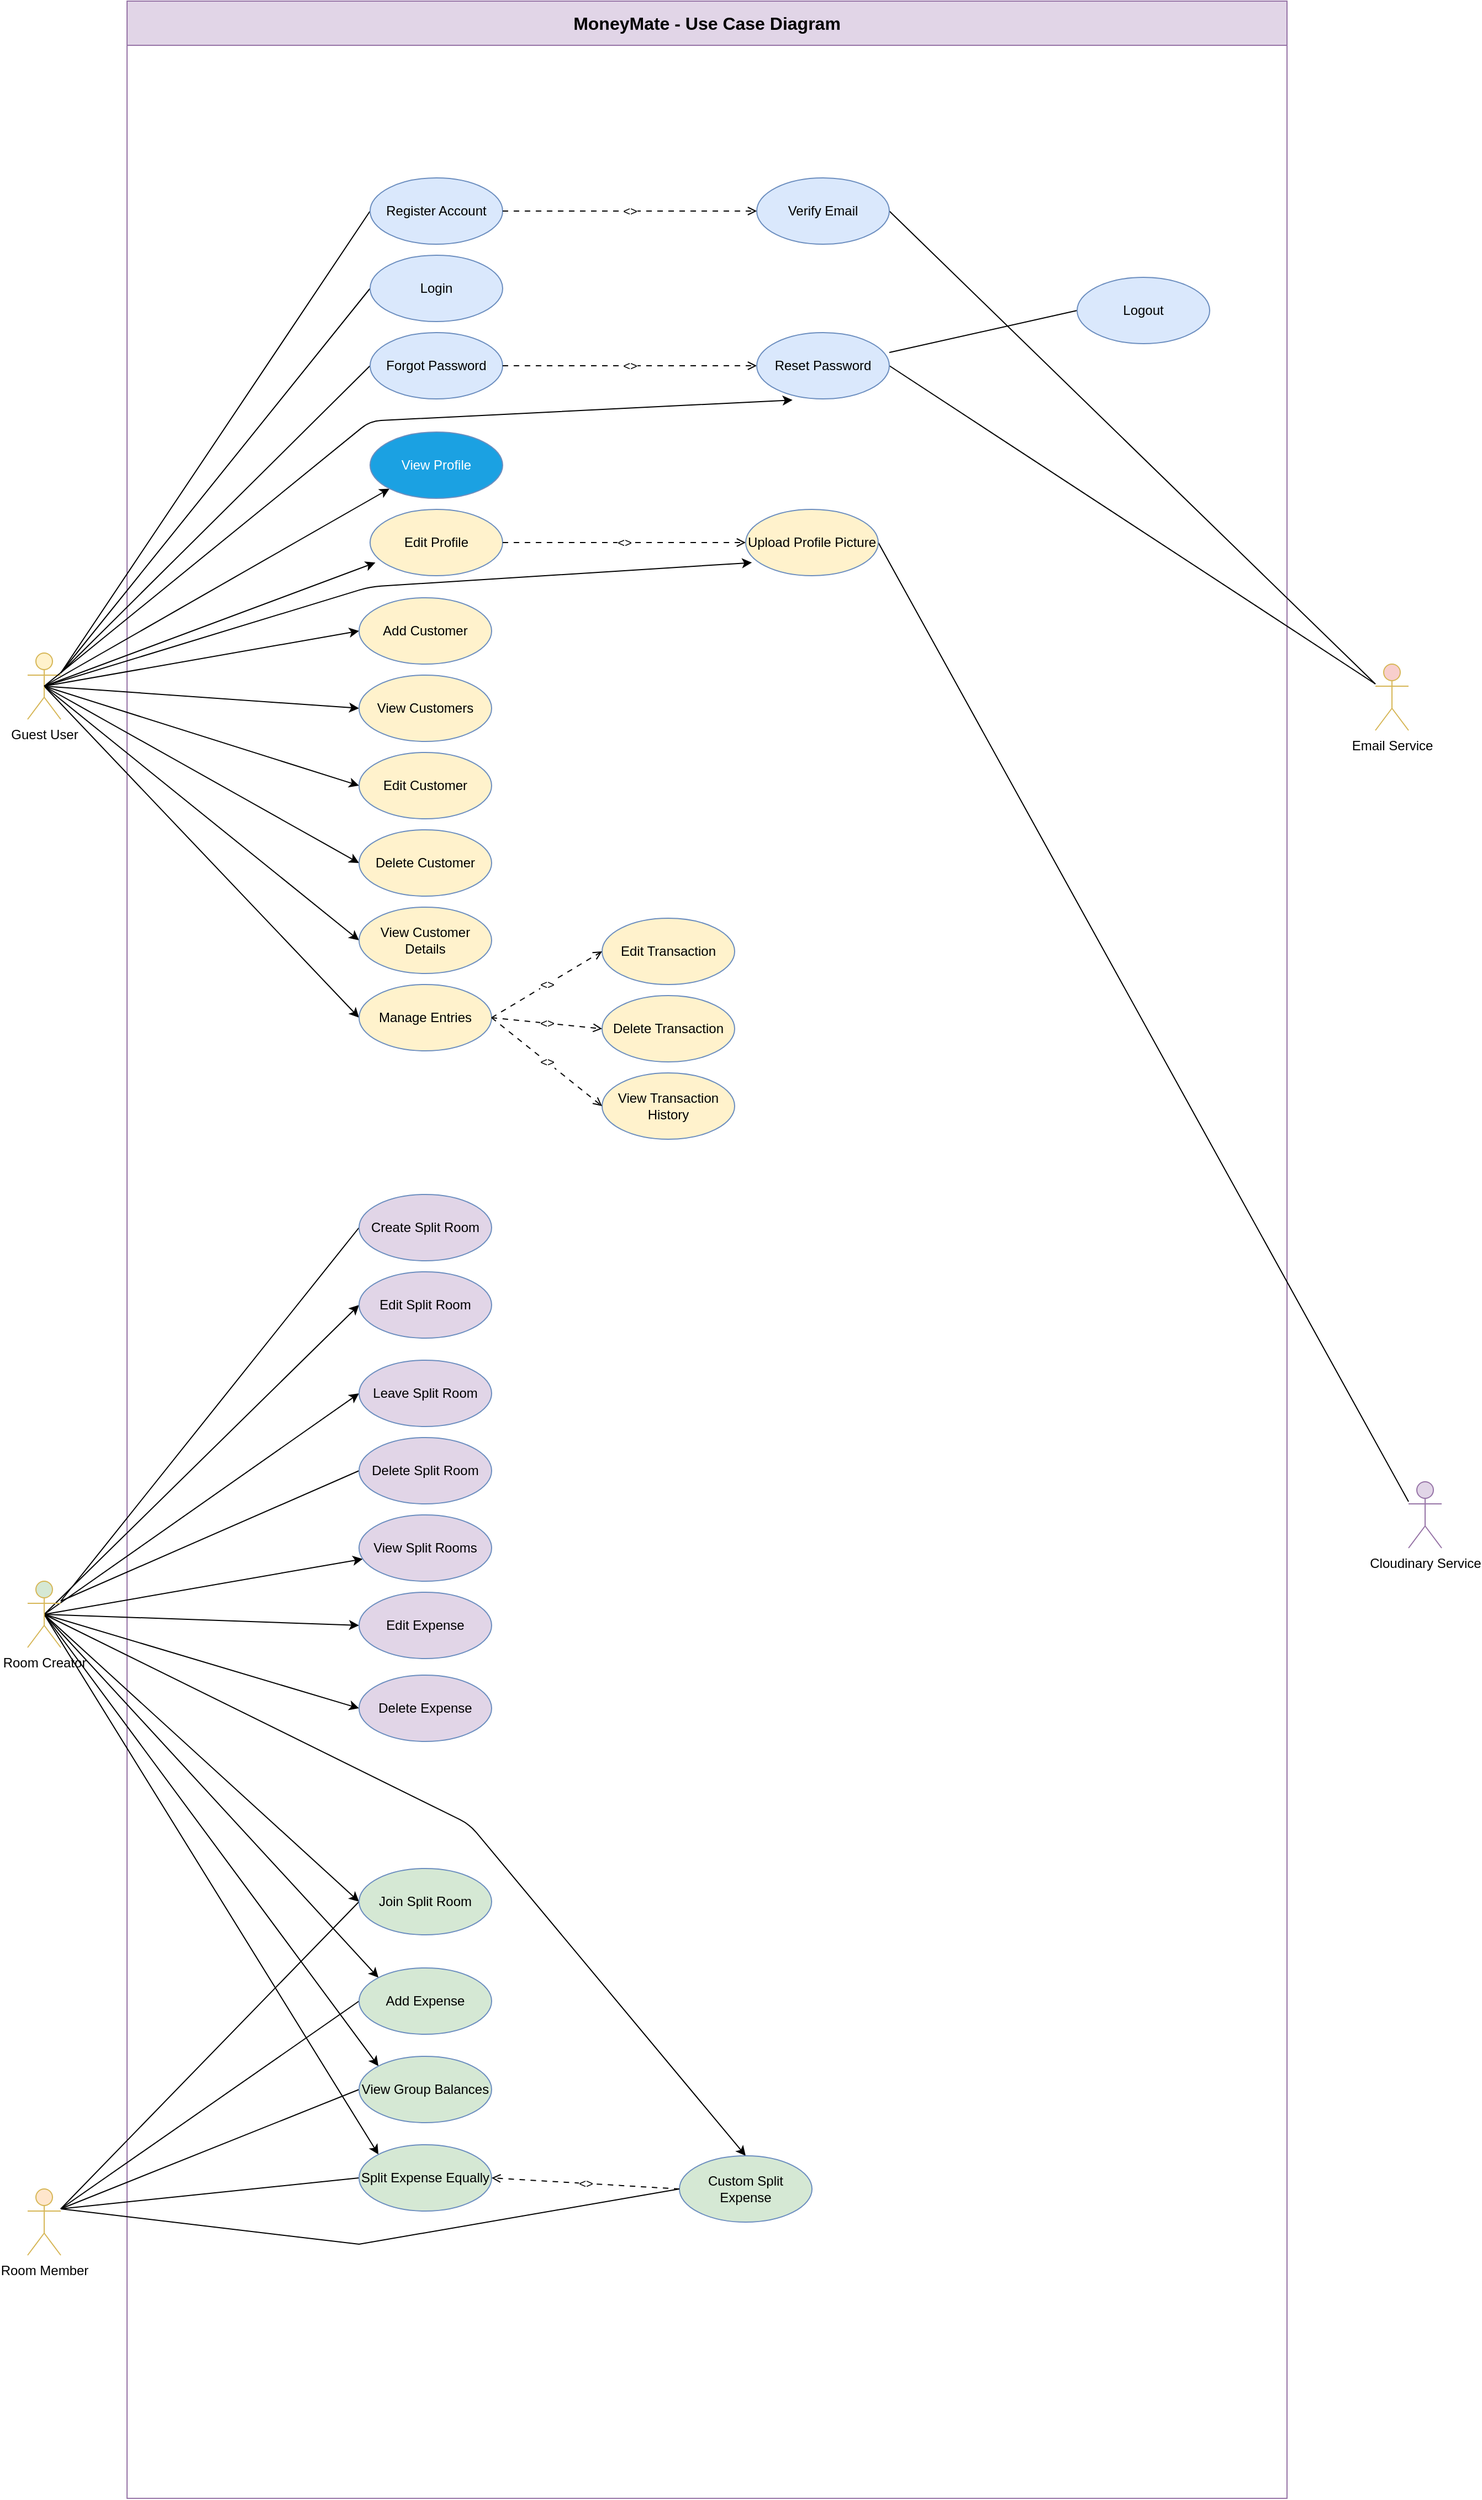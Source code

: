<mxfile>
    <diagram name="MoneyMate Use Case Diagram" id="usecase-diagram">
        <mxGraphModel dx="2057" dy="2103" grid="1" gridSize="10" guides="1" tooltips="1" connect="1" arrows="1" fold="1" page="1" pageScale="1" pageWidth="1654" pageHeight="1169" math="0" shadow="0">
            <root>
                <mxCell id="0"/>
                <mxCell id="1" parent="0"/>
                <mxCell id="system-boundary" value="MoneyMate - Use Case Diagram" style="swimlane;whiteSpace=wrap;html=1;fillColor=light-dark(#E1D5E7,#1D293B);strokeColor=#9673a6;fontSize=16;fontStyle=1;startSize=40;container=0;" parent="1" vertex="1">
                    <mxGeometry x="170" y="-930" width="1050" height="2260" as="geometry"/>
                </mxCell>
                <mxCell id="8" style="edgeStyle=none;html=1;exitX=0.5;exitY=0.5;exitDx=0;exitDy=0;exitPerimeter=0;entryX=0;entryY=1;entryDx=0;entryDy=0;" parent="1" source="actor-guest" target="uc-view-profile" edge="1">
                    <mxGeometry relative="1" as="geometry"/>
                </mxCell>
                <mxCell id="18" style="edgeStyle=none;html=1;exitX=0.5;exitY=0.5;exitDx=0;exitDy=0;exitPerimeter=0;entryX=0;entryY=0.5;entryDx=0;entryDy=0;" parent="1" source="actor-guest" target="uc-add-customer" edge="1">
                    <mxGeometry relative="1" as="geometry"/>
                </mxCell>
                <mxCell id="19" style="edgeStyle=none;html=1;exitX=0.5;exitY=0.5;exitDx=0;exitDy=0;exitPerimeter=0;entryX=0;entryY=0.5;entryDx=0;entryDy=0;" parent="1" source="actor-guest" target="uc-view-customers" edge="1">
                    <mxGeometry relative="1" as="geometry"/>
                </mxCell>
                <mxCell id="20" style="edgeStyle=none;html=1;exitX=0.5;exitY=0.5;exitDx=0;exitDy=0;exitPerimeter=0;entryX=0;entryY=0.5;entryDx=0;entryDy=0;" parent="1" source="actor-guest" target="uc-edit-customer" edge="1">
                    <mxGeometry relative="1" as="geometry"/>
                </mxCell>
                <mxCell id="21" style="edgeStyle=none;html=1;exitX=0.5;exitY=0.5;exitDx=0;exitDy=0;exitPerimeter=0;entryX=0;entryY=0.5;entryDx=0;entryDy=0;" parent="1" source="actor-guest" target="uc-delete-customer" edge="1">
                    <mxGeometry relative="1" as="geometry"/>
                </mxCell>
                <mxCell id="22" style="edgeStyle=none;html=1;exitX=0.5;exitY=0.5;exitDx=0;exitDy=0;exitPerimeter=0;entryX=0;entryY=0.5;entryDx=0;entryDy=0;" parent="1" source="actor-guest" target="uc-view-customer-details" edge="1">
                    <mxGeometry relative="1" as="geometry"/>
                </mxCell>
                <mxCell id="23" style="edgeStyle=none;html=1;exitX=0.5;exitY=0.5;exitDx=0;exitDy=0;exitPerimeter=0;entryX=0;entryY=0.5;entryDx=0;entryDy=0;" parent="1" source="actor-guest" target="11" edge="1">
                    <mxGeometry relative="1" as="geometry"/>
                </mxCell>
                <mxCell id="actor-guest" value="Guest User" style="shape=umlActor;verticalLabelPosition=bottom;verticalAlign=top;html=1;outlineConnect=0;fillColor=#fff2cc;strokeColor=light-dark(#D6B656,#FFFCFC);" parent="1" vertex="1">
                    <mxGeometry x="80" y="-340" width="30" height="60" as="geometry"/>
                </mxCell>
                <mxCell id="26" style="edgeStyle=none;html=1;exitX=0.5;exitY=0.5;exitDx=0;exitDy=0;exitPerimeter=0;entryX=0;entryY=0.5;entryDx=0;entryDy=0;" parent="1" source="actor-room-creator" target="25" edge="1">
                    <mxGeometry relative="1" as="geometry"/>
                </mxCell>
                <mxCell id="27" style="edgeStyle=none;html=1;exitX=0.5;exitY=0.5;exitDx=0;exitDy=0;exitPerimeter=0;entryX=0;entryY=0.5;entryDx=0;entryDy=0;" parent="1" source="actor-room-creator" target="uc-leave-split-room" edge="1">
                    <mxGeometry relative="1" as="geometry"/>
                </mxCell>
                <mxCell id="28" style="edgeStyle=none;html=1;exitX=0.5;exitY=0.5;exitDx=0;exitDy=0;exitPerimeter=0;" parent="1" source="actor-room-creator" target="uc-view-split-rooms" edge="1">
                    <mxGeometry relative="1" as="geometry"/>
                </mxCell>
                <mxCell id="29" style="edgeStyle=none;html=1;exitX=0.5;exitY=0.5;exitDx=0;exitDy=0;exitPerimeter=0;entryX=0;entryY=0.5;entryDx=0;entryDy=0;" parent="1" source="actor-room-creator" target="uc-edit-expense" edge="1">
                    <mxGeometry relative="1" as="geometry"/>
                </mxCell>
                <mxCell id="30" style="edgeStyle=none;html=1;exitX=0.5;exitY=0.5;exitDx=0;exitDy=0;exitPerimeter=0;entryX=0;entryY=0.5;entryDx=0;entryDy=0;" parent="1" source="actor-room-creator" target="uc-delete-expense" edge="1">
                    <mxGeometry relative="1" as="geometry"/>
                </mxCell>
                <mxCell id="31" style="edgeStyle=none;html=1;exitX=0.5;exitY=0.5;exitDx=0;exitDy=0;exitPerimeter=0;entryX=0;entryY=0.5;entryDx=0;entryDy=0;" parent="1" source="actor-room-creator" target="uc-join-split-room" edge="1">
                    <mxGeometry relative="1" as="geometry"/>
                </mxCell>
                <mxCell id="32" style="edgeStyle=none;html=1;exitX=0.5;exitY=0.5;exitDx=0;exitDy=0;exitPerimeter=0;entryX=0;entryY=0;entryDx=0;entryDy=0;" parent="1" source="actor-room-creator" target="uc-add-expense" edge="1">
                    <mxGeometry relative="1" as="geometry"/>
                </mxCell>
                <mxCell id="33" style="edgeStyle=none;html=1;exitX=0.5;exitY=0.5;exitDx=0;exitDy=0;exitPerimeter=0;entryX=0;entryY=0;entryDx=0;entryDy=0;" parent="1" source="actor-room-creator" target="uc-view-balances" edge="1">
                    <mxGeometry relative="1" as="geometry"/>
                </mxCell>
                <mxCell id="34" style="edgeStyle=none;html=1;exitX=0.5;exitY=0.5;exitDx=0;exitDy=0;exitPerimeter=0;entryX=0;entryY=0;entryDx=0;entryDy=0;" parent="1" source="actor-room-creator" target="uc-split-expense-equally" edge="1">
                    <mxGeometry relative="1" as="geometry"/>
                </mxCell>
                <mxCell id="35" style="edgeStyle=none;html=1;exitX=0.5;exitY=0.5;exitDx=0;exitDy=0;exitPerimeter=0;entryX=0.5;entryY=0;entryDx=0;entryDy=0;" parent="1" source="actor-room-creator" target="uc-custom-split" edge="1">
                    <mxGeometry relative="1" as="geometry">
                        <Array as="points">
                            <mxPoint x="480" y="720"/>
                        </Array>
                    </mxGeometry>
                </mxCell>
                <mxCell id="actor-room-creator" value="Room Creator" style="shape=umlActor;verticalLabelPosition=bottom;verticalAlign=top;html=1;outlineConnect=0;fillColor=#d5e8d4;strokeColor=light-dark(#D6B656,#FFFCFC);" parent="1" vertex="1">
                    <mxGeometry x="80" y="500" width="30" height="60" as="geometry"/>
                </mxCell>
                <mxCell id="actor-room-member" value="Room Member" style="shape=umlActor;verticalLabelPosition=bottom;verticalAlign=top;html=1;outlineConnect=0;fillColor=#ffe6cc;strokeColor=light-dark(#D6B656,#FFFCFC);" parent="1" vertex="1">
                    <mxGeometry x="80" y="1050" width="30" height="60" as="geometry"/>
                </mxCell>
                <mxCell id="actor-email-service" value="Email Service" style="shape=umlActor;verticalLabelPosition=bottom;verticalAlign=top;html=1;outlineConnect=0;fillColor=#f8cecc;strokeColor=light-dark(#D6B656,#FFFCFC);" parent="1" vertex="1">
                    <mxGeometry x="1300" y="-330" width="30" height="60" as="geometry"/>
                </mxCell>
                <mxCell id="actor-cloudinary" value="Cloudinary Service" style="shape=umlActor;verticalLabelPosition=bottom;verticalAlign=top;html=1;outlineConnect=0;fillColor=#e1d5e7;strokeColor=#9673a6;" parent="1" vertex="1">
                    <mxGeometry x="1330" y="410" width="30" height="60" as="geometry"/>
                </mxCell>
                <mxCell id="guest-register" value="" style="endArrow=none;html=1;rounded=0;entryX=0;entryY=0.5;entryDx=0;entryDy=0;exitX=1;exitY=0.3;exitDx=0;exitDy=0;exitPerimeter=0;" parent="1" source="actor-guest" target="uc-register" edge="1">
                    <mxGeometry relative="1" as="geometry"/>
                </mxCell>
                <mxCell id="guest-login" value="" style="endArrow=none;html=1;rounded=0;entryX=0;entryY=0.5;entryDx=0;entryDy=0;exitX=1;exitY=0.3;exitDx=0;exitDy=0;exitPerimeter=0;" parent="1" source="actor-guest" target="uc-login" edge="1">
                    <mxGeometry relative="1" as="geometry"/>
                </mxCell>
                <mxCell id="guest-forgot" value="" style="endArrow=none;html=1;rounded=0;entryX=0;entryY=0.5;entryDx=0;entryDy=0;exitX=1;exitY=0.3;exitDx=0;exitDy=0;exitPerimeter=0;" parent="1" source="actor-guest" target="uc-forgot-password" edge="1">
                    <mxGeometry relative="1" as="geometry"/>
                </mxCell>
                <mxCell id="user-logout" value="" style="endArrow=none;html=1;rounded=0;entryX=0;entryY=0.5;entryDx=0;entryDy=0;exitX=1;exitY=0.3;exitDx=0;exitDy=0;exitPerimeter=0;" parent="1" source="uc-reset-password" target="uc-logout" edge="1">
                    <mxGeometry relative="1" as="geometry"/>
                </mxCell>
                <mxCell id="creator-create-room" value="" style="endArrow=none;html=1;rounded=0;entryX=0;entryY=0.5;entryDx=0;entryDy=0;exitX=1;exitY=0.3;exitDx=0;exitDy=0;exitPerimeter=0;" parent="1" source="actor-room-creator" target="uc-create-split-room" edge="1">
                    <mxGeometry relative="1" as="geometry"/>
                </mxCell>
                <mxCell id="creator-delete-room" value="" style="endArrow=none;html=1;rounded=0;entryX=0;entryY=0.5;entryDx=0;entryDy=0;exitX=1;exitY=0.3;exitDx=0;exitDy=0;exitPerimeter=0;" parent="1" source="actor-room-creator" target="uc-delete-split-room" edge="1">
                    <mxGeometry relative="1" as="geometry"/>
                </mxCell>
                <mxCell id="member-join-room" value="" style="endArrow=none;html=1;rounded=0;entryX=0;entryY=0.5;entryDx=0;entryDy=0;exitX=1;exitY=0.3;exitDx=0;exitDy=0;exitPerimeter=0;" parent="1" source="actor-room-member" target="uc-join-split-room" edge="1">
                    <mxGeometry relative="1" as="geometry"/>
                </mxCell>
                <mxCell id="member-add-expense" value="" style="endArrow=none;html=1;rounded=0;entryX=0;entryY=0.5;entryDx=0;entryDy=0;exitX=1;exitY=0.3;exitDx=0;exitDy=0;exitPerimeter=0;" parent="1" source="actor-room-member" target="uc-add-expense" edge="1">
                    <mxGeometry relative="1" as="geometry"/>
                </mxCell>
                <mxCell id="member-split-equally" value="" style="endArrow=none;html=1;rounded=0;entryX=0;entryY=0.5;entryDx=0;entryDy=0;exitX=1;exitY=0.3;exitDx=0;exitDy=0;exitPerimeter=0;" parent="1" source="actor-room-member" target="uc-split-expense-equally" edge="1">
                    <mxGeometry relative="1" as="geometry"/>
                </mxCell>
                <mxCell id="member-custom-split" value="" style="endArrow=none;html=1;rounded=0;entryX=0;entryY=0.5;entryDx=0;entryDy=0;exitX=1;exitY=0.3;exitDx=0;exitDy=0;exitPerimeter=0;" parent="1" source="actor-room-member" target="uc-custom-split" edge="1">
                    <mxGeometry relative="1" as="geometry">
                        <Array as="points">
                            <mxPoint x="380" y="1100"/>
                        </Array>
                    </mxGeometry>
                </mxCell>
                <mxCell id="member-view-balances" value="" style="endArrow=none;html=1;rounded=0;entryX=0;entryY=0.5;entryDx=0;entryDy=0;exitX=1;exitY=0.3;exitDx=0;exitDy=0;exitPerimeter=0;" parent="1" source="actor-room-member" target="uc-view-balances" edge="1">
                    <mxGeometry relative="1" as="geometry"/>
                </mxCell>
                <mxCell id="email-verify" value="" style="endArrow=none;html=1;rounded=0;entryX=1;entryY=0.5;entryDx=0;entryDy=0;exitX=0;exitY=0.3;exitDx=0;exitDy=0;exitPerimeter=0;" parent="1" source="actor-email-service" target="uc-verify-email" edge="1">
                    <mxGeometry relative="1" as="geometry"/>
                </mxCell>
                <mxCell id="email-reset" value="" style="endArrow=none;html=1;rounded=0;entryX=1;entryY=0.5;entryDx=0;entryDy=0;exitX=0;exitY=0.3;exitDx=0;exitDy=0;exitPerimeter=0;" parent="1" source="actor-email-service" target="uc-reset-password" edge="1">
                    <mxGeometry relative="1" as="geometry"/>
                </mxCell>
                <mxCell id="cloudinary-upload" value="" style="endArrow=none;html=1;rounded=0;entryX=1;entryY=0.5;entryDx=0;entryDy=0;exitX=0;exitY=0.3;exitDx=0;exitDy=0;exitPerimeter=0;" parent="1" source="actor-cloudinary" target="uc-upload-picture" edge="1">
                    <mxGeometry relative="1" as="geometry"/>
                </mxCell>
                <mxCell id="uc-register" value="Register Account" style="ellipse;whiteSpace=wrap;html=1;fillColor=#dae8fc;strokeColor=#6C8EBF;" parent="1" vertex="1">
                    <mxGeometry x="390" y="-770" width="120" height="60" as="geometry"/>
                </mxCell>
                <mxCell id="uc-verify-email" value="Verify Email" style="ellipse;whiteSpace=wrap;html=1;fillColor=#dae8fc;strokeColor=#6C8EBF;" parent="1" vertex="1">
                    <mxGeometry x="740" y="-770" width="120" height="60" as="geometry"/>
                </mxCell>
                <mxCell id="uc-login" value="Login" style="ellipse;whiteSpace=wrap;html=1;fillColor=#dae8fc;strokeColor=#6C8EBF;" parent="1" vertex="1">
                    <mxGeometry x="390" y="-700" width="120" height="60" as="geometry"/>
                </mxCell>
                <mxCell id="uc-forgot-password" value="Forgot Password" style="ellipse;whiteSpace=wrap;html=1;fillColor=#dae8fc;strokeColor=#6C8EBF;" parent="1" vertex="1">
                    <mxGeometry x="390" y="-630" width="120" height="60" as="geometry"/>
                </mxCell>
                <mxCell id="uc-logout" value="Logout" style="ellipse;whiteSpace=wrap;html=1;fillColor=#dae8fc;strokeColor=#6C8EBF;" parent="1" vertex="1">
                    <mxGeometry x="1030" y="-680" width="120" height="60" as="geometry"/>
                </mxCell>
                <mxCell id="uc-view-profile" value="View Profile" style="ellipse;whiteSpace=wrap;html=1;fillColor=light-dark(#1BA1E2,#1D293B);strokeColor=#6C8EBF;fontColor=light-dark(#FFFFFF,#FFFFFF);textShadow=0;" parent="1" vertex="1">
                    <mxGeometry x="390" y="-540" width="120" height="60" as="geometry"/>
                </mxCell>
                <mxCell id="uc-edit-profile" value="Edit Profile" style="ellipse;whiteSpace=wrap;html=1;fillColor=light-dark(#FFF2CC,#1D293B);strokeColor=#6C8EBF;" parent="1" vertex="1">
                    <mxGeometry x="390" y="-470" width="120" height="60" as="geometry"/>
                </mxCell>
                <mxCell id="uc-view-customers" value="View Customers" style="ellipse;whiteSpace=wrap;html=1;fillColor=light-dark(#FFF2CC,#1D293B);strokeColor=#6C8EBF;" parent="1" vertex="1">
                    <mxGeometry x="380" y="-320" width="120" height="60" as="geometry"/>
                </mxCell>
                <mxCell id="uc-add-customer" value="Add Customer" style="ellipse;whiteSpace=wrap;html=1;fillColor=light-dark(#FFF2CC,#1D293B);strokeColor=#6C8EBF;" parent="1" vertex="1">
                    <mxGeometry x="380" y="-390" width="120" height="60" as="geometry"/>
                </mxCell>
                <mxCell id="uc-edit-customer" value="Edit Customer" style="ellipse;whiteSpace=wrap;html=1;fillColor=light-dark(#FFF2CC,#1D293B);strokeColor=#6C8EBF;" parent="1" vertex="1">
                    <mxGeometry x="380" y="-250" width="120" height="60" as="geometry"/>
                </mxCell>
                <mxCell id="uc-delete-customer" value="Delete Customer" style="ellipse;whiteSpace=wrap;html=1;fillColor=light-dark(#FFF2CC,#1D293B);strokeColor=#6C8EBF;" parent="1" vertex="1">
                    <mxGeometry x="380" y="-180" width="120" height="60" as="geometry"/>
                </mxCell>
                <mxCell id="uc-view-customer-details" value="View Customer Details" style="ellipse;whiteSpace=wrap;html=1;fillColor=light-dark(#FFF2CC,#1D293B);strokeColor=#6C8EBF;" parent="1" vertex="1">
                    <mxGeometry x="380" y="-110" width="120" height="60" as="geometry"/>
                </mxCell>
                <mxCell id="uc-edit-transaction" value="Edit Transaction" style="ellipse;whiteSpace=wrap;html=1;fillColor=light-dark(#FFF2CC,#1D293B);strokeColor=#6C8EBF;" parent="1" vertex="1">
                    <mxGeometry x="600" y="-100" width="120" height="60" as="geometry"/>
                </mxCell>
                <mxCell id="uc-delete-transaction" value="Delete Transaction" style="ellipse;whiteSpace=wrap;html=1;fillColor=light-dark(#FFF2CC,#1D293B);strokeColor=#6C8EBF;" parent="1" vertex="1">
                    <mxGeometry x="600" y="-30" width="120" height="60" as="geometry"/>
                </mxCell>
                <mxCell id="uc-view-transactions" value="View Transaction History" style="ellipse;whiteSpace=wrap;html=1;fillColor=light-dark(#FFF2CC,#1D293B);strokeColor=#6C8EBF;" parent="1" vertex="1">
                    <mxGeometry x="600" y="40" width="120" height="60" as="geometry"/>
                </mxCell>
                <mxCell id="uc-create-split-room" value="Create Split Room" style="ellipse;whiteSpace=wrap;html=1;fillColor=light-dark(#E1D5E7,#1D293B);strokeColor=#6C8EBF;" parent="1" vertex="1">
                    <mxGeometry x="380" y="150" width="120" height="60" as="geometry"/>
                </mxCell>
                <mxCell id="uc-join-split-room" value="Join Split Room" style="ellipse;whiteSpace=wrap;html=1;fillColor=light-dark(#D5E8D4,#1D293B);strokeColor=#6C8EBF;" parent="1" vertex="1">
                    <mxGeometry x="380" y="760" width="120" height="60" as="geometry"/>
                </mxCell>
                <mxCell id="uc-leave-split-room" value="Leave Split Room" style="ellipse;whiteSpace=wrap;html=1;fillColor=light-dark(#E1D5E7,#1D293B);strokeColor=#6C8EBF;" parent="1" vertex="1">
                    <mxGeometry x="380" y="300" width="120" height="60" as="geometry"/>
                </mxCell>
                <mxCell id="uc-view-split-rooms" value="View Split Rooms" style="ellipse;whiteSpace=wrap;html=1;fillColor=light-dark(#E1D5E7,#1D293B);strokeColor=#6C8EBF;" parent="1" vertex="1">
                    <mxGeometry x="380" y="440" width="120" height="60" as="geometry"/>
                </mxCell>
                <mxCell id="uc-delete-split-room" value="Delete Split Room" style="ellipse;whiteSpace=wrap;html=1;fillColor=light-dark(#E1D5E7,#1D293B);strokeColor=#6C8EBF;" parent="1" vertex="1">
                    <mxGeometry x="380" y="370" width="120" height="60" as="geometry"/>
                </mxCell>
                <mxCell id="uc-add-expense" value="Add Expense" style="ellipse;whiteSpace=wrap;html=1;fillColor=light-dark(#D5E8D4,#1D293B);strokeColor=#6C8EBF;" parent="1" vertex="1">
                    <mxGeometry x="380" y="850" width="120" height="60" as="geometry"/>
                </mxCell>
                <mxCell id="uc-edit-expense" value="Edit Expense" style="ellipse;whiteSpace=wrap;html=1;fillColor=light-dark(#E1D5E7,#1D293B);strokeColor=#6C8EBF;" parent="1" vertex="1">
                    <mxGeometry x="380" y="510" width="120" height="60" as="geometry"/>
                </mxCell>
                <mxCell id="uc-delete-expense" value="Delete Expense" style="ellipse;whiteSpace=wrap;html=1;fillColor=light-dark(#E1D5E7,#1D293B);strokeColor=#6C8EBF;" parent="1" vertex="1">
                    <mxGeometry x="380" y="585" width="120" height="60" as="geometry"/>
                </mxCell>
                <mxCell id="uc-split-expense-equally" value="Split Expense Equally" style="ellipse;whiteSpace=wrap;html=1;fillColor=light-dark(#D5E8D4,#1D293B);strokeColor=#6C8EBF;" parent="1" vertex="1">
                    <mxGeometry x="380" y="1010" width="120" height="60" as="geometry"/>
                </mxCell>
                <mxCell id="uc-custom-split" value="Custom Split Expense" style="ellipse;whiteSpace=wrap;html=1;fillColor=light-dark(#D5E8D4,#1D293B);strokeColor=#6C8EBF;" parent="1" vertex="1">
                    <mxGeometry x="670" y="1020" width="120" height="60" as="geometry"/>
                </mxCell>
                <mxCell id="uc-view-balances" value="View Group Balances" style="ellipse;whiteSpace=wrap;html=1;fillColor=light-dark(#D5E8D4,#1D293B);strokeColor=#6C8EBF;" parent="1" vertex="1">
                    <mxGeometry x="380" y="930" width="120" height="60" as="geometry"/>
                </mxCell>
                <mxCell id="include-register-verify" value="&lt;&lt;include&gt;&gt;" style="endArrow=open;html=1;rounded=0;dashed=1;dashPattern=5 5;entryX=0;entryY=0.5;entryDx=0;entryDy=0;exitX=1;exitY=0.5;exitDx=0;exitDy=0;" parent="1" source="uc-register" target="uc-verify-email" edge="1">
                    <mxGeometry relative="1" as="geometry"/>
                </mxCell>
                <mxCell id="include-forgot-reset" value="&lt;&lt;include&gt;&gt;" style="endArrow=open;html=1;rounded=0;dashed=1;dashPattern=5 5;entryX=0;entryY=0.5;entryDx=0;entryDy=0;exitX=1;exitY=0.5;exitDx=0;exitDy=0;" parent="1" source="uc-forgot-password" target="uc-reset-password" edge="1">
                    <mxGeometry relative="1" as="geometry"/>
                </mxCell>
                <mxCell id="include-profile-upload" value="&lt;&lt;include&gt;&gt;" style="endArrow=open;html=1;rounded=0;dashed=1;dashPattern=5 5;entryX=0;entryY=0.5;entryDx=0;entryDy=0;exitX=1;exitY=0.5;exitDx=0;exitDy=0;" parent="1" source="uc-edit-profile" target="uc-upload-picture" edge="1">
                    <mxGeometry relative="1" as="geometry"/>
                </mxCell>
                <mxCell id="extend-custom-equal" value="&lt;&lt;extend&gt;&gt;" style="endArrow=open;html=1;rounded=0;dashed=1;dashPattern=5 5;entryX=1;entryY=0.5;entryDx=0;entryDy=0;exitX=0;exitY=0.5;exitDx=0;exitDy=0;" parent="1" source="uc-custom-split" target="uc-split-expense-equally" edge="1">
                    <mxGeometry relative="1" as="geometry"/>
                </mxCell>
                <mxCell id="uc-reset-password" value="Reset Password" style="ellipse;whiteSpace=wrap;html=1;fillColor=#dae8fc;strokeColor=#6C8EBF;" parent="1" vertex="1">
                    <mxGeometry x="740" y="-630" width="120" height="60" as="geometry"/>
                </mxCell>
                <mxCell id="uc-upload-picture" value="Upload Profile Picture" style="ellipse;whiteSpace=wrap;html=1;fillColor=light-dark(#FFF2CC,#1D293B);strokeColor=#6C8EBF;" parent="1" vertex="1">
                    <mxGeometry x="730" y="-470" width="120" height="60" as="geometry"/>
                </mxCell>
                <mxCell id="7" style="edgeStyle=none;html=1;exitX=0.5;exitY=0.5;exitDx=0;exitDy=0;exitPerimeter=0;entryX=0.27;entryY=1.017;entryDx=0;entryDy=0;entryPerimeter=0;" parent="1" source="actor-guest" target="uc-reset-password" edge="1">
                    <mxGeometry relative="1" as="geometry">
                        <Array as="points">
                            <mxPoint x="390" y="-550"/>
                        </Array>
                    </mxGeometry>
                </mxCell>
                <mxCell id="9" style="edgeStyle=none;html=1;exitX=0.5;exitY=0.5;exitDx=0;exitDy=0;exitPerimeter=0;entryX=0.04;entryY=0.803;entryDx=0;entryDy=0;entryPerimeter=0;" parent="1" source="actor-guest" target="uc-edit-profile" edge="1">
                    <mxGeometry relative="1" as="geometry"/>
                </mxCell>
                <mxCell id="10" style="edgeStyle=none;html=1;exitX=0.5;exitY=0.5;exitDx=0;exitDy=0;exitPerimeter=0;entryX=0.047;entryY=0.803;entryDx=0;entryDy=0;entryPerimeter=0;" parent="1" source="actor-guest" target="uc-upload-picture" edge="1">
                    <mxGeometry relative="1" as="geometry">
                        <Array as="points">
                            <mxPoint x="390" y="-400"/>
                        </Array>
                    </mxGeometry>
                </mxCell>
                <mxCell id="11" value="Manage Entries" style="ellipse;whiteSpace=wrap;html=1;fillColor=light-dark(#FFF2CC,#1D293B);strokeColor=#6C8EBF;" parent="1" vertex="1">
                    <mxGeometry x="380" y="-40" width="120" height="60" as="geometry"/>
                </mxCell>
                <mxCell id="12" value="&lt;&lt;include&gt;&gt;" style="endArrow=open;html=1;rounded=0;dashed=1;dashPattern=5 5;entryX=0;entryY=0.5;entryDx=0;entryDy=0;exitX=1;exitY=0.5;exitDx=0;exitDy=0;" parent="1" source="11" target="uc-view-transactions" edge="1">
                    <mxGeometry relative="1" as="geometry">
                        <mxPoint x="487" y="69.29" as="sourcePoint"/>
                        <mxPoint x="707" y="69.29" as="targetPoint"/>
                    </mxGeometry>
                </mxCell>
                <mxCell id="16" value="&lt;&lt;include&gt;&gt;" style="endArrow=open;html=1;rounded=0;dashed=1;dashPattern=5 5;entryX=0;entryY=0.5;entryDx=0;entryDy=0;exitX=1;exitY=0.5;exitDx=0;exitDy=0;" parent="1" source="11" target="uc-edit-transaction" edge="1">
                    <mxGeometry relative="1" as="geometry">
                        <mxPoint x="530" y="-80.71" as="sourcePoint"/>
                        <mxPoint x="750" y="-80.71" as="targetPoint"/>
                    </mxGeometry>
                </mxCell>
                <mxCell id="17" value="&lt;&lt;include&gt;&gt;" style="endArrow=open;html=1;rounded=0;dashed=1;dashPattern=5 5;entryX=0;entryY=0.5;entryDx=0;entryDy=0;exitX=1;exitY=0.5;exitDx=0;exitDy=0;" parent="1" source="11" target="uc-delete-transaction" edge="1">
                    <mxGeometry relative="1" as="geometry">
                        <mxPoint x="540" y="-160" as="sourcePoint"/>
                        <mxPoint x="760" y="-160" as="targetPoint"/>
                    </mxGeometry>
                </mxCell>
                <mxCell id="25" value="Edit Split Room" style="ellipse;whiteSpace=wrap;html=1;fillColor=light-dark(#E1D5E7,#1D293B);strokeColor=#6C8EBF;" parent="1" vertex="1">
                    <mxGeometry x="380" y="220" width="120" height="60" as="geometry"/>
                </mxCell>
            </root>
        </mxGraphModel>
    </diagram>
</mxfile>